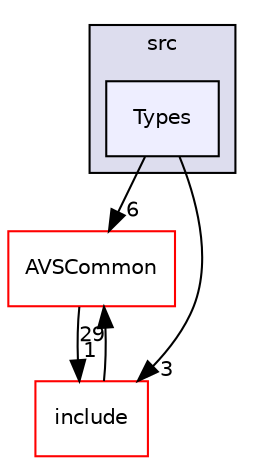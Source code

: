 digraph "/workplace/avs-device-sdk/Settings/src/Types" {
  compound=true
  node [ fontsize="10", fontname="Helvetica"];
  edge [ labelfontsize="10", labelfontname="Helvetica"];
  subgraph clusterdir_c49c26511ee82c0add2fa791a3e96bc7 {
    graph [ bgcolor="#ddddee", pencolor="black", label="src" fontname="Helvetica", fontsize="10", URL="dir_c49c26511ee82c0add2fa791a3e96bc7.html"]
  dir_6575bff52023de719e0b4139eb160325 [shape=box, label="Types", style="filled", fillcolor="#eeeeff", pencolor="black", URL="dir_6575bff52023de719e0b4139eb160325.html"];
  }
  dir_13e65effb2bde530b17b3d5eefcd0266 [shape=box label="AVSCommon" fillcolor="white" style="filled" color="red" URL="dir_13e65effb2bde530b17b3d5eefcd0266.html"];
  dir_432cbbb5245314b613ff1e5a0d6316fd [shape=box label="include" fillcolor="white" style="filled" color="red" URL="dir_432cbbb5245314b613ff1e5a0d6316fd.html"];
  dir_13e65effb2bde530b17b3d5eefcd0266->dir_432cbbb5245314b613ff1e5a0d6316fd [headlabel="1", labeldistance=1.5 headhref="dir_000017_000540.html"];
  dir_432cbbb5245314b613ff1e5a0d6316fd->dir_13e65effb2bde530b17b3d5eefcd0266 [headlabel="29", labeldistance=1.5 headhref="dir_000540_000017.html"];
  dir_6575bff52023de719e0b4139eb160325->dir_13e65effb2bde530b17b3d5eefcd0266 [headlabel="6", labeldistance=1.5 headhref="dir_000546_000017.html"];
  dir_6575bff52023de719e0b4139eb160325->dir_432cbbb5245314b613ff1e5a0d6316fd [headlabel="3", labeldistance=1.5 headhref="dir_000546_000540.html"];
}
